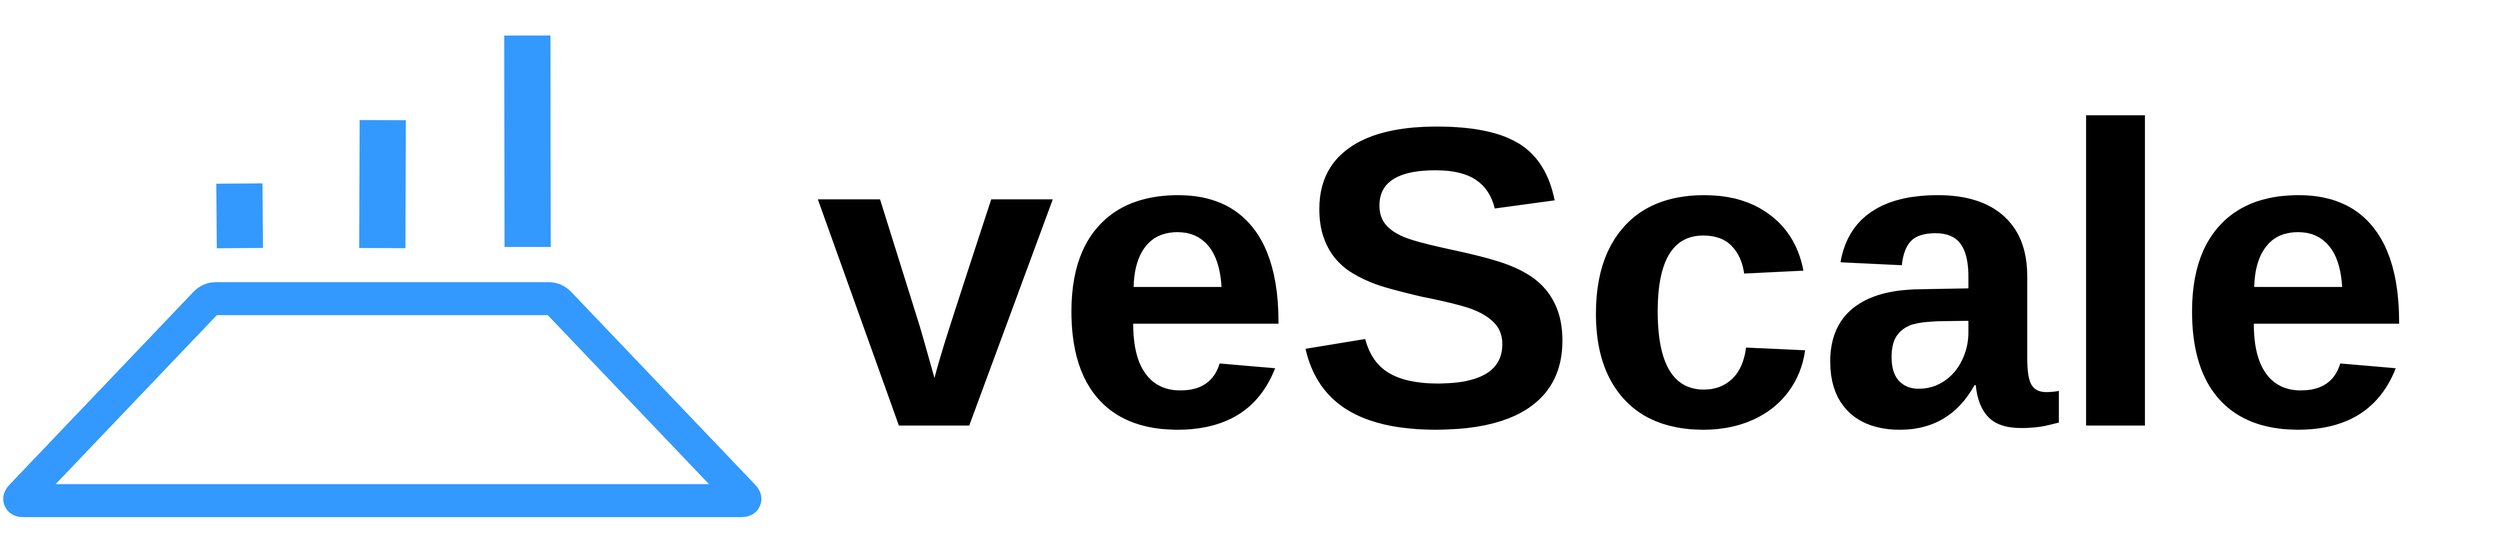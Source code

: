 <mxfile version="23.1.5" type="device">
  <diagram name="Page-1" id="IkTIo2W84xr3qizVQh_Z">
    <mxGraphModel dx="5736" dy="3192" grid="1" gridSize="10" guides="1" tooltips="1" connect="1" arrows="1" fold="1" page="1" pageScale="1" pageWidth="3900" pageHeight="840" math="0" shadow="0">
      <root>
        <mxCell id="0" />
        <mxCell id="1" parent="0" />
        <mxCell id="wXZj60JpnKB-aAN6eX4w-2" value="" style="group" vertex="1" connectable="0" parent="1">
          <mxGeometry x="170" y="70" width="1075.12" height="690" as="geometry" />
        </mxCell>
        <mxCell id="wXZj60JpnKB-aAN6eX4w-3" value="" style="shape=trapezoid;perimeter=trapezoidPerimeter;whiteSpace=wrap;html=1;fixedSize=1;size=292.093;strokeWidth=50;strokeColor=#3399FF;fontColor=#3399FF;fillColor=none;fontSize=30;rounded=1;shadow=0;" vertex="1" parent="wXZj60JpnKB-aAN6eX4w-2">
          <mxGeometry x="-32.093" y="383.335" width="1107.213" height="306.665" as="geometry" />
        </mxCell>
        <mxCell id="wXZj60JpnKB-aAN6eX4w-4" value="" style="endArrow=none;html=1;rounded=0;strokeWidth=70;startArrow=none;startFill=0;endFill=0;strokeColor=#3399FF;fontColor=#007FFF;fontSize=30;shadow=0;" edge="1" parent="wXZj60JpnKB-aAN6eX4w-2">
          <mxGeometry width="50" height="50" relative="1" as="geometry">
            <mxPoint x="304.885" y="208.605" as="sourcePoint" />
            <mxPoint x="305.643" y="306.667" as="targetPoint" />
          </mxGeometry>
        </mxCell>
        <mxCell id="wXZj60JpnKB-aAN6eX4w-5" value="" style="endArrow=none;html=1;rounded=0;strokeWidth=70;startArrow=none;startFill=0;endFill=0;strokeColor=#3399FF;fontColor=#007FFF;fontSize=30;shadow=0;" edge="1" parent="wXZj60JpnKB-aAN6eX4w-2">
          <mxGeometry width="50" height="50" relative="1" as="geometry">
            <mxPoint x="522.155" y="112.326" as="sourcePoint" />
            <mxPoint x="521.513" y="306.667" as="targetPoint" />
          </mxGeometry>
        </mxCell>
        <mxCell id="wXZj60JpnKB-aAN6eX4w-6" value="" style="endArrow=none;html=1;rounded=0;strokeWidth=70;startArrow=none;startFill=0;endFill=0;strokeColor=#3399FF;fontColor=#007FFF;fontSize=30;shadow=0;" edge="1" parent="wXZj60JpnKB-aAN6eX4w-2">
          <mxGeometry width="50" height="50" relative="1" as="geometry">
            <mxPoint x="741.347" y="-16.047" as="sourcePoint" />
            <mxPoint x="741.785" y="304.884" as="targetPoint" />
          </mxGeometry>
        </mxCell>
        <mxCell id="wXZj60JpnKB-aAN6eX4w-7" value="&lt;span style=&quot;font-size: 650px;&quot;&gt;veScale&lt;/span&gt;" style="text;html=1;align=center;verticalAlign=middle;whiteSpace=wrap;rounded=0;strokeWidth=3;fontSize=650;fontFamily=Helvetica;fontStyle=1;fontColor=#000000;" vertex="1" parent="1">
          <mxGeometry x="1220" width="2680" height="840" as="geometry" />
        </mxCell>
      </root>
    </mxGraphModel>
  </diagram>
</mxfile>
